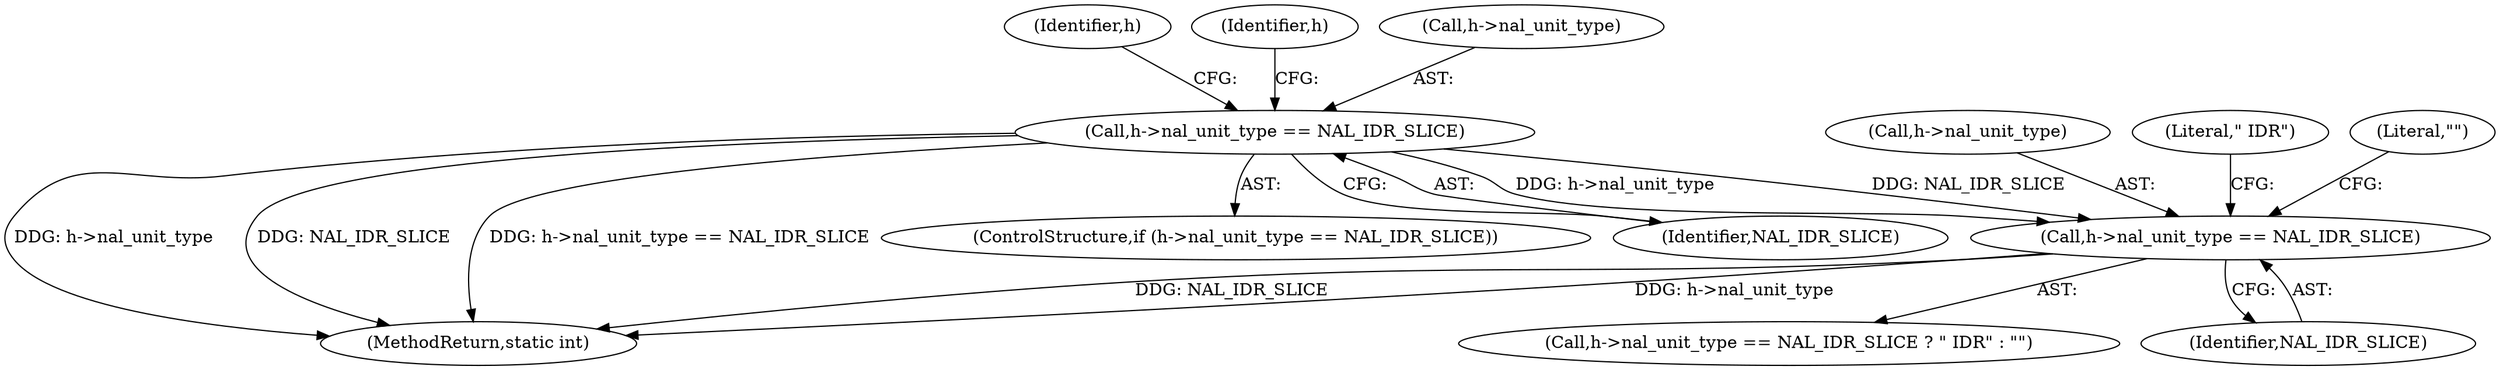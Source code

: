 digraph "0_FFmpeg_29ffeef5e73b8f41ff3a3f2242d356759c66f91f@pointer" {
"1003350" [label="(Call,h->nal_unit_type == NAL_IDR_SLICE)"];
"1002117" [label="(Call,h->nal_unit_type == NAL_IDR_SLICE)"];
"1002131" [label="(Identifier,h)"];
"1003351" [label="(Call,h->nal_unit_type)"];
"1002117" [label="(Call,h->nal_unit_type == NAL_IDR_SLICE)"];
"1002116" [label="(ControlStructure,if (h->nal_unit_type == NAL_IDR_SLICE))"];
"1003350" [label="(Call,h->nal_unit_type == NAL_IDR_SLICE)"];
"1003349" [label="(Call,h->nal_unit_type == NAL_IDR_SLICE ? \" IDR\" : \"\")"];
"1003354" [label="(Identifier,NAL_IDR_SLICE)"];
"1002121" [label="(Identifier,NAL_IDR_SLICE)"];
"1003435" [label="(MethodReturn,static int)"];
"1002125" [label="(Identifier,h)"];
"1003355" [label="(Literal,\" IDR\")"];
"1002118" [label="(Call,h->nal_unit_type)"];
"1003356" [label="(Literal,\"\")"];
"1003350" -> "1003349"  [label="AST: "];
"1003350" -> "1003354"  [label="CFG: "];
"1003351" -> "1003350"  [label="AST: "];
"1003354" -> "1003350"  [label="AST: "];
"1003355" -> "1003350"  [label="CFG: "];
"1003356" -> "1003350"  [label="CFG: "];
"1003350" -> "1003435"  [label="DDG: NAL_IDR_SLICE"];
"1003350" -> "1003435"  [label="DDG: h->nal_unit_type"];
"1002117" -> "1003350"  [label="DDG: h->nal_unit_type"];
"1002117" -> "1003350"  [label="DDG: NAL_IDR_SLICE"];
"1002117" -> "1002116"  [label="AST: "];
"1002117" -> "1002121"  [label="CFG: "];
"1002118" -> "1002117"  [label="AST: "];
"1002121" -> "1002117"  [label="AST: "];
"1002125" -> "1002117"  [label="CFG: "];
"1002131" -> "1002117"  [label="CFG: "];
"1002117" -> "1003435"  [label="DDG: h->nal_unit_type"];
"1002117" -> "1003435"  [label="DDG: NAL_IDR_SLICE"];
"1002117" -> "1003435"  [label="DDG: h->nal_unit_type == NAL_IDR_SLICE"];
}
